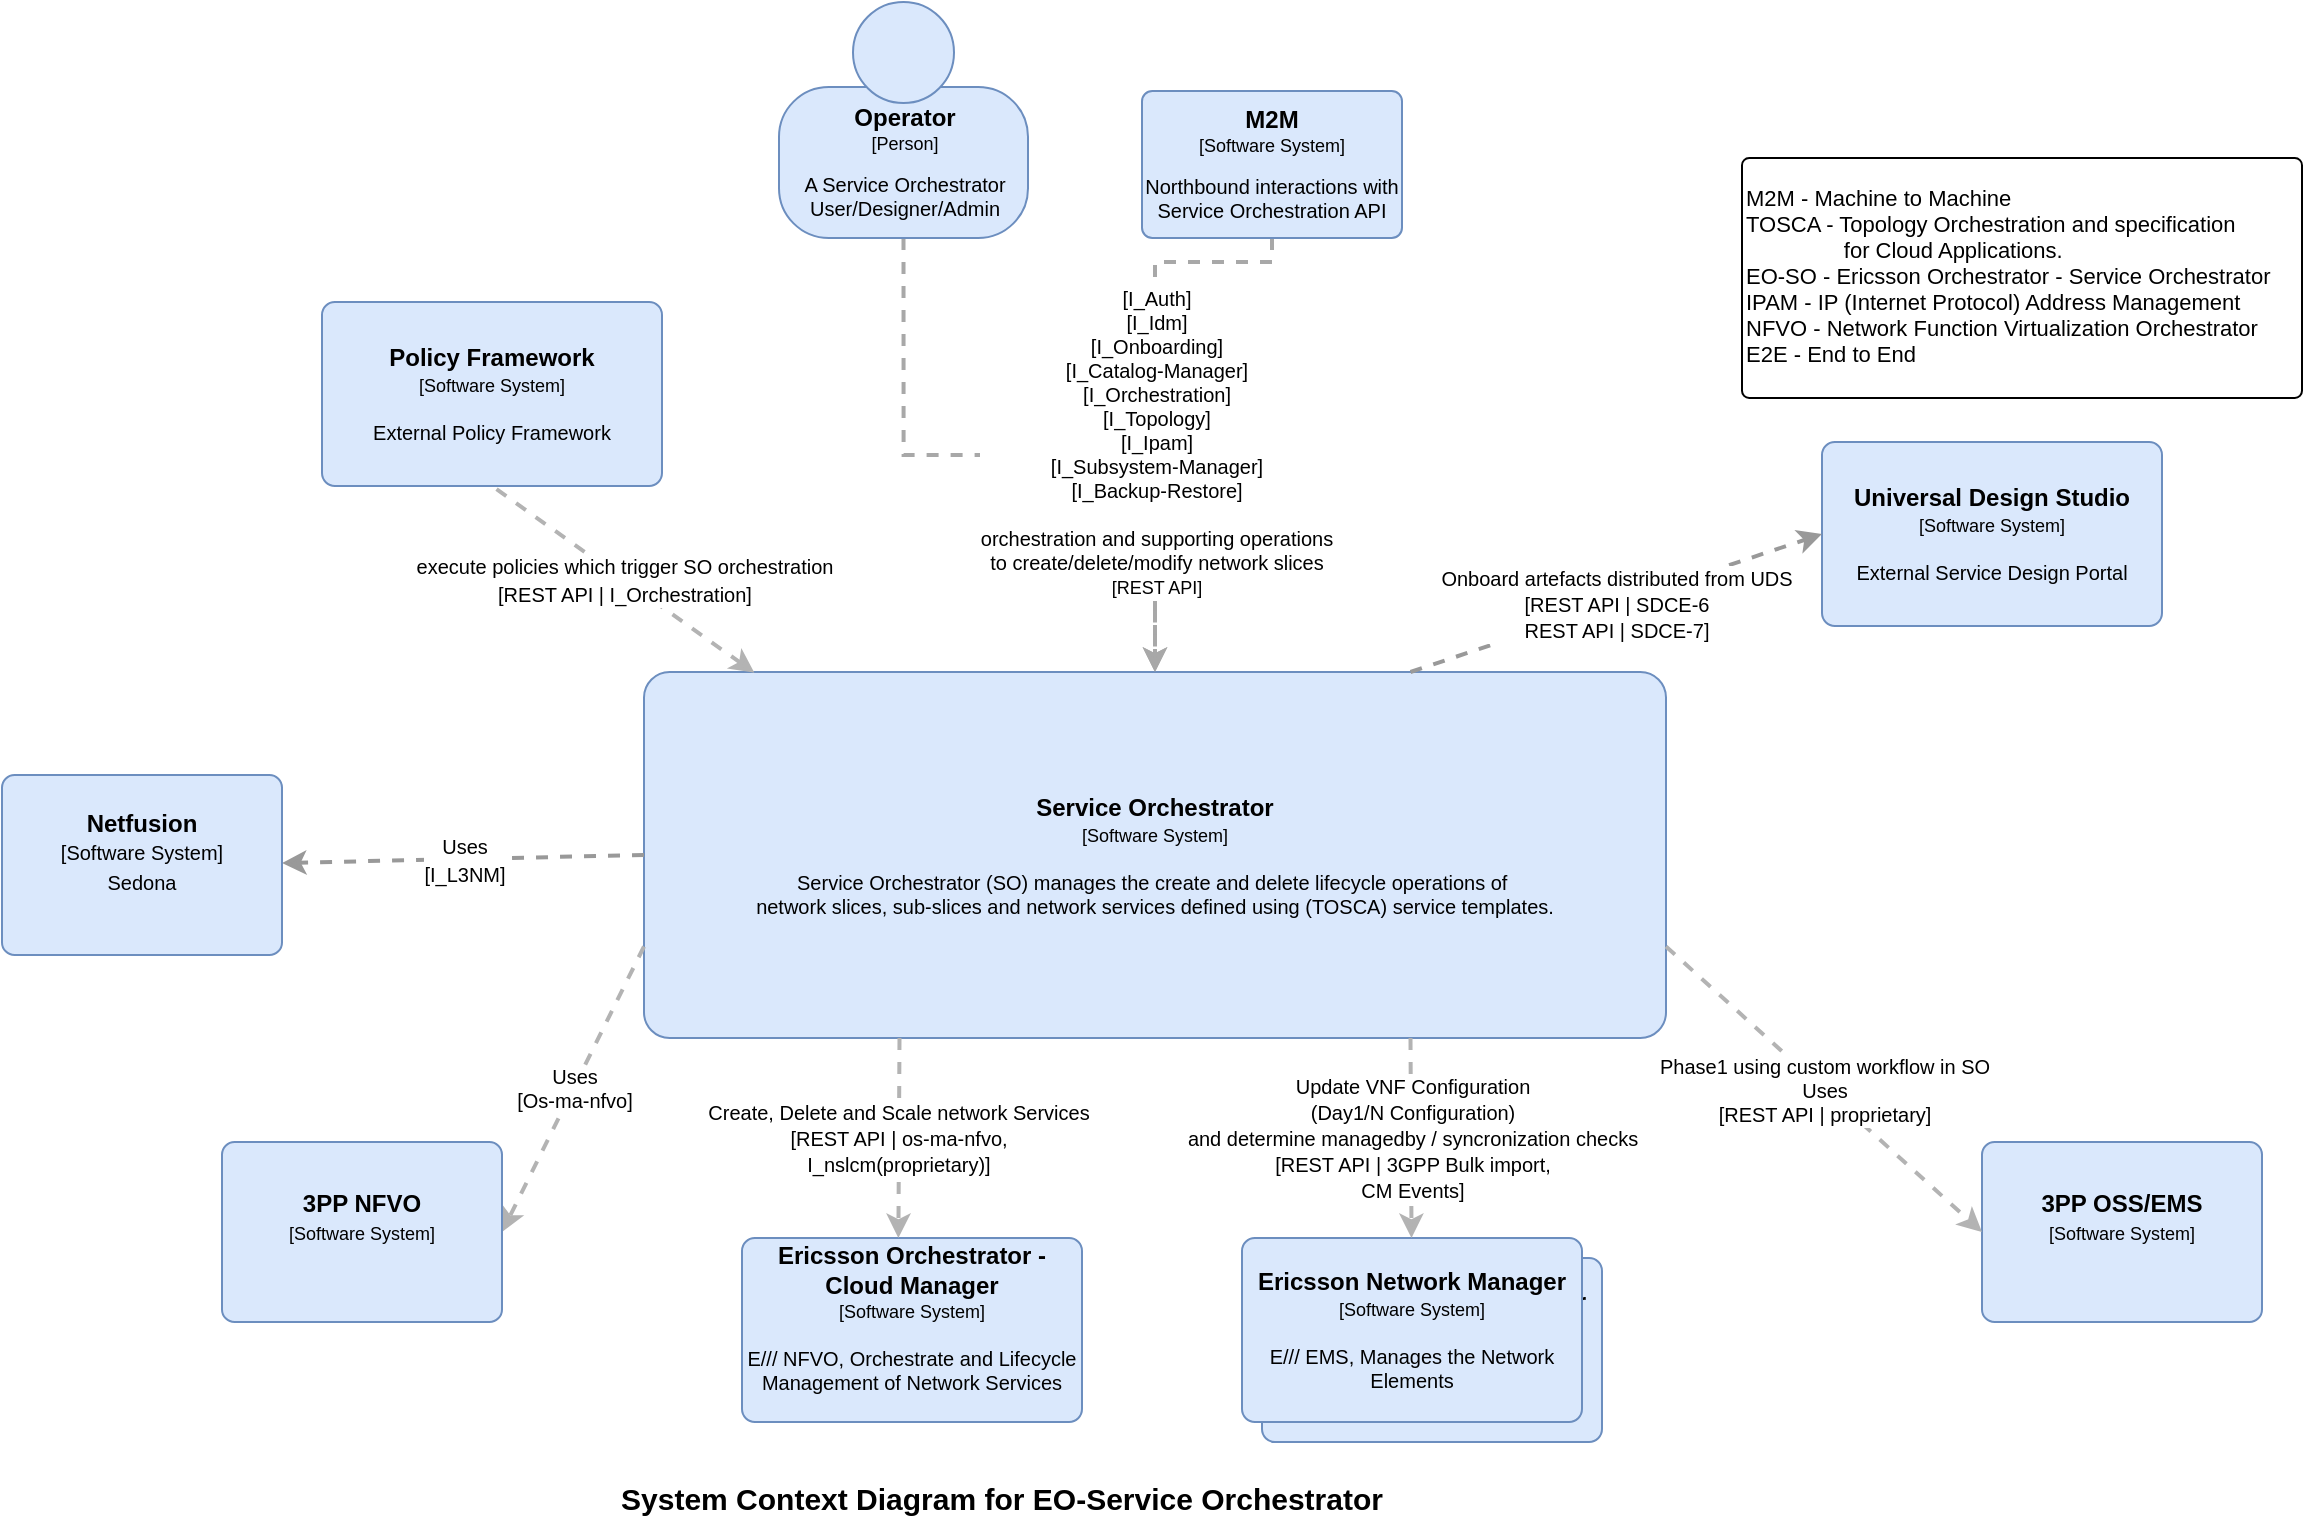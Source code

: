 <mxfile version="12.9.13" type="device"><diagram id="9080bce2-0130-6992-16e5-27d92847cc87" name="Page-1"><mxGraphModel dx="1913" dy="816" grid="1" gridSize="10" guides="1" tooltips="1" connect="1" arrows="1" fold="1" page="1" pageScale="1" pageWidth="827" pageHeight="1169" math="0" shadow="0"><root><mxCell id="0"/><mxCell id="1" parent="0"/><object label="&lt;font size=&quot;1&quot;&gt;&lt;b style=&quot;font-size: 12px&quot;&gt;Ericsson Network Manager&lt;/b&gt;&lt;/font&gt;&lt;br&gt;&lt;font style=&quot;font-size: 9px&quot;&gt;[Software System]&lt;br&gt;&lt;/font&gt;&lt;br&gt;E/// EMS, Manages the Network Elements" c4Name="name" c4Type="SoftwareSystem" c4Description="Beschreibung" placeholders="1" id="i7wGSrLmGGgZ-3lb0E03-4"><mxCell style="rounded=1;labelBackgroundColor=none;fillColor=#dae8fc;fontColor=#000000;align=center;arcSize=7;strokeColor=#6c8ebf;fontSize=10;html=1;whiteSpace=wrap;" parent="1" vertex="1"><mxGeometry x="70" y="838" width="170" height="92" as="geometry"/><C4SoftwareSystem as="c4"/></mxCell></object><object label="" c4Type="Relationship" c4Description="Uses" c4Technology="https/REST" id="FpWN1IowKEYA4S5TVpo_-2"><mxCell style="edgeStyle=orthogonalEdgeStyle;rounded=0;jettySize=auto;orthogonalLoop=1;strokeColor=#A8A8A8;strokeWidth=2;fontColor=#000000;jumpStyle=none;dashed=1;exitX=0.5;exitY=1;fontSize=10;html=1;entryX=0.5;entryY=0;entryDx=0;entryDy=0;exitDx=0;exitDy=0;" parent="1" source="fToiVlu-ool7OKBdFFAY-98" target="fToiVlu-ool7OKBdFFAY-66" edge="1"><mxGeometry x="-0.092" y="-1" width="160" relative="1" as="geometry"><mxPoint x="-99.25" y="176.0" as="sourcePoint"/><mxPoint x="-101.25" y="555" as="targetPoint"/><mxPoint as="offset"/><Array as="points"><mxPoint x="75" y="340"/><mxPoint x="17" y="340"/></Array></mxGeometry><C4Relationship as="c4"/></mxCell></object><object label="M2M - Machine to Machine&#10;TOSCA - Topology Orchestration and specification &#10;                for Cloud Applications.&#10;EO-SO - Ericsson Orchestrator - Service Orchestrator&#10;IPAM - IP (Internet Protocol) Address Management&#10;NFVO - Network Function Virtualization Orchestrator&#10;E2E - End to End&#10;" placeholders="1" c4Name="name" c4Type="ExecutionEnvironment" c4Application="applicationAndVersion" id="fToiVlu-ool7OKBdFFAY-90"><mxCell style="rounded=1;labelBackgroundColor=none;fillColor=#ffffff;fontColor=#000000;align=left;arcSize=3;strokeColor=#000000;verticalAlign=bottom;fontSize=11;" parent="1" vertex="1"><mxGeometry x="310" y="288" width="280" height="120" as="geometry"/><C4ExecutionEnvironment as="c4"/></mxCell></object><mxCell id="2" value="" style="group;rounded=0;labelBackgroundColor=none;fillColor=none;fontColor=#000000;align=center;html=1;fontSize=8;" parent="1" vertex="1" connectable="0"><mxGeometry x="210" y="288" width="120" height="185" as="geometry"/><C4Person as="c4"/></mxCell><mxCell id="fToiVlu-ool7OKBdFFAY-65" value="" style="group;rounded=0;labelBackgroundColor=none;fillColor=none;fontColor=#000000;align=center;html=1;fontSize=8;" parent="1" vertex="1" connectable="0"><mxGeometry x="210" y="288" width="120" height="185" as="geometry"/><C4Person as="c4"/></mxCell><object label="&lt;span style=&quot;font-size: 12px&quot;&gt;&lt;b&gt;Service Orchestrator&lt;/b&gt;&lt;/span&gt;&lt;br&gt;&lt;font style=&quot;font-size: 9px&quot;&gt;[Software System]&lt;br&gt;&lt;/font&gt;&lt;br&gt;Service Orchestrator (SO) manages the create and delete lifecycle operations of&amp;nbsp;&lt;br&gt;network slices, sub-slices and network services defined using (TOSCA) service templates." c4Name="name" c4Type="SoftwareSystem" c4Description="Beschreibung" placeholders="1" id="fToiVlu-ool7OKBdFFAY-66"><mxCell style="rounded=1;labelBackgroundColor=none;fillColor=#dae8fc;fontColor=#000000;align=center;arcSize=7;strokeColor=#6c8ebf;fontSize=10;html=1;whiteSpace=wrap;" parent="1" vertex="1"><mxGeometry x="-239" y="545" width="511" height="183" as="geometry"/><C4SoftwareSystem as="c4"/></mxCell></object><object label="&lt;div&gt;&lt;div&gt;&lt;font color=&quot;#000000&quot;&gt;&lt;font style=&quot;font-size: 10px&quot;&gt;[I_Auth]&lt;/font&gt;&lt;br&gt;&lt;font style=&quot;font-size: 10px&quot;&gt;[I_Idm]&lt;br&gt;&lt;/font&gt;[I_Onboarding]&lt;br&gt;[I_Catalog-Manager]&lt;br&gt;&lt;/font&gt;&lt;/div&gt;&lt;div&gt;&lt;font color=&quot;#000000&quot;&gt;[I_Orchestration]&lt;/font&gt;&lt;/div&gt;&lt;div&gt;&lt;font color=&quot;#000000&quot;&gt;[I_Topology]&lt;/font&gt;&lt;/div&gt;&lt;/div&gt;&lt;div&gt;&lt;font color=&quot;#000000&quot;&gt;[I_Ipam]&lt;/font&gt;&lt;/div&gt;&lt;div&gt;&lt;font color=&quot;#000000&quot;&gt;[I_Subsystem-Manager]&lt;/font&gt;&lt;/div&gt;&lt;div&gt;&lt;font color=&quot;#000000&quot;&gt;[I_Backup-Restore]&lt;/font&gt;&lt;/div&gt;&lt;div&gt;&lt;font color=&quot;#000000&quot;&gt;&lt;br&gt;&lt;/font&gt;&lt;/div&gt;&lt;div&gt;&lt;font color=&quot;#000000&quot;&gt;orchestration and supporting operations&lt;/font&gt;&lt;/div&gt;&lt;div&gt;&lt;font color=&quot;#000000&quot;&gt;to create/delete/modify network slices&lt;/font&gt;&lt;/div&gt;&lt;span style=&quot;font-size: 9px&quot;&gt;&lt;font color=&quot;#000000&quot;&gt;[REST API]&lt;/font&gt;&lt;/span&gt;" c4Type="Relationship" c4Description="Uses" c4Technology="https/REST" id="fToiVlu-ool7OKBdFFAY-97"><mxCell style="edgeStyle=orthogonalEdgeStyle;rounded=0;jettySize=auto;orthogonalLoop=1;strokeColor=#A8A8A8;strokeWidth=2;fontColor=#FF0000;jumpStyle=none;dashed=1;exitX=0.5;exitY=1;fontSize=10;html=1;entryX=0.5;entryY=0;entryDx=0;entryDy=0;" parent="1" source="fToiVlu-ool7OKBdFFAY-95" target="fToiVlu-ool7OKBdFFAY-66" edge="1"><mxGeometry x="0.37" y="7" width="160" relative="1" as="geometry"><mxPoint x="-58" y="894.5" as="sourcePoint"/><mxPoint x="122" y="544" as="targetPoint"/><mxPoint x="-7" y="-7" as="offset"/></mxGeometry><C4Relationship as="c4"/></mxCell></object><object label="&lt;font style=&quot;font-size: 12px&quot;&gt;&lt;b&gt;M2M&lt;/b&gt;&lt;/font&gt;&lt;br style=&quot;font-size: 9px&quot;&gt;&lt;span style=&quot;font-size: 9px&quot;&gt;[Software System]&lt;/span&gt;&lt;br style=&quot;font-size: 9px&quot;&gt;&lt;br style=&quot;font-size: 9px&quot;&gt;&lt;span style=&quot;font-size: 10px&quot;&gt;Northbound interactions with Service Orchestration API&lt;/span&gt;" placeholders="1" c4Name="name" c4Type="SoftwareSystem" c4Description="Beschreibung" id="fToiVlu-ool7OKBdFFAY-98"><mxCell style="rounded=1;labelBackgroundColor=none;fillColor=#dae8fc;fontColor=#000000;align=center;arcSize=7;strokeColor=#6c8ebf;fontSize=8;whiteSpace=wrap;html=1;" parent="1" vertex="1"><mxGeometry x="10" y="254.5" width="130" height="73.5" as="geometry"/><C4SoftwareSystem as="c4"/></mxCell></object><mxCell id="5wrKF7MLtoLTWClwDlvw-61" value="System Context Diagram for EO-Service Orchestrator" style="text;html=1;strokeColor=none;fillColor=none;align=center;verticalAlign=middle;whiteSpace=wrap;rounded=0;fontSize=15;fontStyle=1" parent="1" vertex="1"><mxGeometry x="-320" y="948" width="520" height="20" as="geometry"/></mxCell><mxCell id="sgm8uCze52HkmeBx0T5q-63" value="" style="group" parent="1" vertex="1" connectable="0"><mxGeometry x="-171.5" y="210" width="124.5" height="118" as="geometry"/></mxCell><object label="&lt;font style=&quot;font-size: 12px&quot;&gt;&lt;b&gt;Operator&lt;/b&gt;&lt;/font&gt;&lt;br&gt;&lt;font style=&quot;font-size: 9px&quot;&gt;[Person]&lt;/font&gt;&lt;br&gt;&lt;br&gt;&lt;font style=&quot;font-size: 10px&quot;&gt;A Service Orchestrator&lt;br&gt;User/Designer/Admin&lt;/font&gt;" placeholders="1" c4Name="Vendor" c4Type="body" c4Description="VNF Supplier" id="fToiVlu-ool7OKBdFFAY-95"><mxCell style="rounded=1;labelBackgroundColor=none;fillColor=#dae8fc;fontColor=#000000;align=center;arcSize=33;strokeColor=#6c8ebf;fontSize=8;whiteSpace=wrap;html=1;" parent="sgm8uCze52HkmeBx0T5q-63" vertex="1"><mxGeometry y="42.5" width="124.5" height="75.5" as="geometry"/><C4Person as="c4"/></mxCell></object><mxCell id="fToiVlu-ool7OKBdFFAY-96" value="" style="ellipse;whiteSpace=wrap;html=1;aspect=fixed;rounded=0;labelBackgroundColor=none;fillColor=#dae8fc;fontSize=8;fontColor=#000000;align=center;strokeColor=#6c8ebf;" parent="sgm8uCze52HkmeBx0T5q-63" vertex="1"><mxGeometry x="37" width="50.5" height="50.5" as="geometry"/><C4Person as="c4"/></mxCell><object label="&lt;font size=&quot;1&quot;&gt;&lt;b style=&quot;font-size: 12px&quot;&gt;Ericsson Network Manager&lt;/b&gt;&lt;/font&gt;&lt;br&gt;&lt;font style=&quot;font-size: 9px&quot;&gt;[Software System]&lt;br&gt;&lt;/font&gt;&lt;br&gt;E/// EMS, Manages the Network Elements" c4Name="name" c4Type="SoftwareSystem" c4Description="Beschreibung" placeholders="1" id="kHnqyUATF39zb_g5S4mS-67"><mxCell style="rounded=1;labelBackgroundColor=none;fillColor=#dae8fc;fontColor=#000000;align=center;arcSize=7;strokeColor=#6c8ebf;fontSize=10;html=1;whiteSpace=wrap;" parent="1" vertex="1"><mxGeometry x="60" y="828" width="170" height="92" as="geometry"/><C4SoftwareSystem as="c4"/></mxCell></object><object label="&lt;font style=&quot;font-size: 10px&quot;&gt;&lt;font style=&quot;font-size: 10px&quot;&gt;Update VNF Configuration&lt;br&gt;(Day1/N Configuration)&lt;br&gt;&lt;/font&gt;and determine managedby / syncronization checks&lt;br&gt;&lt;font style=&quot;font-size: 10px&quot;&gt;[REST API | 3GPP Bulk import, &lt;br&gt;CM Events]&lt;/font&gt;&lt;/font&gt;" c4Type="Relationship" c4Description="Or-Vi" c4Technology="interface" id="kHnqyUATF39zb_g5S4mS-68"><mxCell style="edgeStyle=none;rounded=0;jettySize=auto;orthogonalLoop=1;strokeColor=#B3B3B3;strokeWidth=2;fontColor=#000000;jumpStyle=none;dashed=1;fontSize=11;exitX=0.75;exitY=1;exitDx=0;exitDy=0;html=1;startArrow=none;startFill=0;" parent="1" source="fToiVlu-ool7OKBdFFAY-66" target="kHnqyUATF39zb_g5S4mS-67" edge="1"><mxGeometry width="160" relative="1" as="geometry"><mxPoint x="-100.125" y="738" as="sourcePoint"/><mxPoint x="-99.25" y="858" as="targetPoint"/></mxGeometry><C4Relationship as="c4"/></mxCell></object><object label="&lt;font size=&quot;1&quot;&gt;&lt;b style=&quot;font-size: 12px&quot;&gt;Ericsson Orchestrator -Cloud Manager&lt;/b&gt;&lt;/font&gt;&lt;br&gt;&lt;font style=&quot;font-size: 9px&quot;&gt;[Software System]&lt;br&gt;&lt;/font&gt;&lt;br&gt;E/// NFVO, Orchestrate and Lifecycle Management of Network Services&lt;br&gt;&amp;nbsp;" c4Name="name" c4Type="SoftwareSystem" c4Description="Beschreibung" placeholders="1" id="S4mccusP72IshxPMgjs9-61"><mxCell style="rounded=1;labelBackgroundColor=none;fillColor=#dae8fc;fontColor=#000000;align=center;arcSize=7;strokeColor=#6c8ebf;fontSize=10;html=1;whiteSpace=wrap;" parent="1" vertex="1"><mxGeometry x="-190" y="828" width="170" height="92" as="geometry"/><C4SoftwareSystem as="c4"/></mxCell></object><object label="&lt;font style=&quot;font-size: 10px&quot;&gt;Create, Delete and Scale network Services&lt;br&gt;&lt;font style=&quot;font-size: 10px&quot;&gt;[REST API | os-ma-nfvo,&lt;br&gt;I_nslcm(proprietary)]&lt;/font&gt;&lt;/font&gt;" c4Type="Relationship" c4Description="Or-Vi" c4Technology="interface" id="S4mccusP72IshxPMgjs9-62"><mxCell style="edgeStyle=none;rounded=0;jettySize=auto;orthogonalLoop=1;strokeColor=#B3B3B3;strokeWidth=2;fontColor=#000000;jumpStyle=none;dashed=1;fontSize=11;exitX=0.25;exitY=1;exitDx=0;exitDy=0;html=1;entryX=0.46;entryY=0;entryDx=0;entryDy=0;entryPerimeter=0;startArrow=none;startFill=0;" parent="1" source="fToiVlu-ool7OKBdFFAY-66" target="S4mccusP72IshxPMgjs9-61" edge="1"><mxGeometry width="160" relative="1" as="geometry"><mxPoint x="146.625" y="738" as="sourcePoint"/><mxPoint x="145.31" y="908" as="targetPoint"/></mxGeometry><C4Relationship as="c4"/></mxCell></object><object label="&lt;div style=&quot;text-align: left&quot;&gt;&lt;div style=&quot;text-align: center ; font-size: 10px&quot;&gt;Uses&lt;br&gt;[Os-ma-nfvo]&lt;/div&gt;&lt;/div&gt;" c4Type="Relationship" c4Description="Beschreibung" c4Technology="technology" id="FpWN1IowKEYA4S5TVpo_-4"><mxCell style="edgeStyle=none;rounded=0;html=1;jettySize=auto;orthogonalLoop=1;strokeColor=#B3B3B3;strokeWidth=2;fontColor=#000000;jumpStyle=none;dashed=1;exitX=0;exitY=0.75;startArrow=none;startFill=0;entryX=1;entryY=0.5;exitDx=0;exitDy=0;entryDx=0;entryDy=0;" parent="1" source="fToiVlu-ool7OKBdFFAY-66" target="FpWN1IowKEYA4S5TVpo_-8" edge="1"><mxGeometry width="160" relative="1" as="geometry"><mxPoint x="-239.0" y="711.03" as="sourcePoint"/><mxPoint x="-341.08" y="768" as="targetPoint"/></mxGeometry><C4Relationship as="c4"/></mxCell></object><object label="&lt;b&gt;&lt;font style=&quot;font-size: 12px&quot;&gt;3PP NFVO&lt;/font&gt;&lt;/b&gt;&lt;br&gt;&lt;div&gt;&lt;font style=&quot;font-size: 9px&quot;&gt;[Software System]&lt;/font&gt;&lt;/div&gt;&lt;div&gt;&lt;br&gt;&lt;/div&gt;&lt;div&gt;&lt;/div&gt;" placeholders="1" c4Name="OSS/EMS" c4Type="SoftwareSystem" c4Description="" id="FpWN1IowKEYA4S5TVpo_-8"><mxCell style="rounded=1;whiteSpace=wrap;html=1;labelBackgroundColor=none;fillColor=#dae8fc;align=center;arcSize=7;strokeColor=#6c8ebf;" parent="1" vertex="1"><mxGeometry x="-450" y="780" width="140" height="90" as="geometry"/><C4SoftwareSystem as="c4"/></mxCell></object><object label="&lt;b&gt;&lt;font style=&quot;font-size: 12px&quot;&gt;3PP OSS/EMS&lt;/font&gt;&lt;/b&gt;&lt;br&gt;&lt;div&gt;&lt;font style=&quot;font-size: 9px&quot;&gt;[Software System]&lt;/font&gt;&lt;/div&gt;&lt;div&gt;&lt;br&gt;&lt;/div&gt;&lt;div&gt;&lt;/div&gt;" placeholders="1" c4Name="OSS/EMS" c4Type="SoftwareSystem" c4Description="" id="FpWN1IowKEYA4S5TVpo_-9"><mxCell style="rounded=1;whiteSpace=wrap;html=1;labelBackgroundColor=none;fillColor=#dae8fc;align=center;arcSize=7;strokeColor=#6c8ebf;" parent="1" vertex="1"><mxGeometry x="430" y="780" width="140" height="90" as="geometry"/><C4SoftwareSystem as="c4"/></mxCell></object><object label="&lt;div style=&quot;text-align: left&quot;&gt;&lt;div style=&quot;text-align: center ; font-size: 10px&quot;&gt;&lt;font color=&quot;#000000&quot;&gt;Phase1 using custom workflow in SO&lt;/font&gt;&lt;/div&gt;&lt;div style=&quot;text-align: center ; font-size: 10px&quot;&gt;&lt;font color=&quot;#000000&quot;&gt;Uses&lt;br&gt;[REST API | proprietary]&lt;/font&gt;&lt;br&gt;&lt;/div&gt;&lt;/div&gt;" c4Type="Relationship" c4Description="Beschreibung" c4Technology="technology" id="FpWN1IowKEYA4S5TVpo_-10"><mxCell style="edgeStyle=none;rounded=0;html=1;jettySize=auto;orthogonalLoop=1;strokeColor=#B3B3B3;strokeWidth=2;fontColor=#FF0000;jumpStyle=none;dashed=1;exitX=1;exitY=0.75;startArrow=none;startFill=0;entryX=0;entryY=0.5;entryDx=0;entryDy=0;exitDx=0;exitDy=0;endArrow=classic;endFill=1;" parent="1" source="fToiVlu-ool7OKBdFFAY-66" target="FpWN1IowKEYA4S5TVpo_-9" edge="1"><mxGeometry width="160" relative="1" as="geometry"><mxPoint x="-229" y="721.03" as="sourcePoint"/><mxPoint x="-390" y="781.03" as="targetPoint"/></mxGeometry><C4Relationship as="c4"/></mxCell></object><object label="&lt;span style=&quot;font-size: 12px&quot;&gt;&lt;b&gt;Universal Design Studio&lt;/b&gt;&lt;/span&gt;&lt;br&gt;&lt;font style=&quot;font-size: 9px&quot;&gt;[Software System]&lt;br&gt;&lt;/font&gt;&lt;br&gt;External Service Design Portal" c4Name="name" c4Type="SoftwareSystem" c4Description="Beschreibung" placeholders="1" id="Nq5mWmRLmQEHInNtKQZc-5"><mxCell style="rounded=1;labelBackgroundColor=none;fillColor=#dae8fc;align=center;arcSize=7;strokeColor=#6c8ebf;fontSize=10;html=1;whiteSpace=wrap;" parent="1" vertex="1"><mxGeometry x="350" y="430" width="170" height="92" as="geometry"/><C4SoftwareSystem as="c4"/></mxCell></object><object label="&lt;font style=&quot;font-size: 10px&quot;&gt;&lt;font color=&quot;#000000&quot;&gt;&lt;font style=&quot;font-size: 10px&quot;&gt;Onboard artefacts distributed from UDS&lt;/font&gt;&lt;br&gt;&lt;/font&gt;&lt;font style=&quot;font-size: 10px&quot;&gt;&lt;font color=&quot;#000000&quot;&gt;[REST API | SDCE-6&lt;br&gt;REST API | SDCE-7]&lt;/font&gt;&lt;br&gt;&lt;/font&gt;&lt;/font&gt;" c4Type="Relationship" c4Description="Or-Vi" c4Technology="interface" id="Nq5mWmRLmQEHInNtKQZc-6"><mxCell style="edgeStyle=none;rounded=0;jettySize=auto;orthogonalLoop=1;strokeColor=#999999;strokeWidth=2;fontColor=#97D077;jumpStyle=none;dashed=1;fontSize=11;exitX=0.75;exitY=0;exitDx=0;exitDy=0;html=1;startArrow=none;startFill=0;entryX=0;entryY=0.5;entryDx=0;entryDy=0;endArrow=classic;endFill=1;" parent="1" source="fToiVlu-ool7OKBdFFAY-66" target="Nq5mWmRLmQEHInNtKQZc-5" edge="1"><mxGeometry width="160" relative="1" as="geometry"><mxPoint x="154.25" y="738" as="sourcePoint"/><mxPoint x="154.764" y="838" as="targetPoint"/></mxGeometry><C4Relationship as="c4"/></mxCell></object><object label="&lt;font color=&quot;#000000&quot;&gt;&lt;span style=&quot;font-size: 12px&quot;&gt;&lt;b&gt;Policy Framework&lt;/b&gt;&lt;/span&gt;&lt;br&gt;&lt;font style=&quot;font-size: 9px&quot;&gt;[Software System]&lt;br&gt;&lt;/font&gt;&lt;br&gt;External Policy Framework&lt;/font&gt;" c4Name="name" c4Type="SoftwareSystem" c4Description="Beschreibung" placeholders="1" id="Nq5mWmRLmQEHInNtKQZc-16"><mxCell style="rounded=1;labelBackgroundColor=none;fillColor=#dae8fc;align=center;arcSize=7;strokeColor=#6c8ebf;fontSize=10;html=1;whiteSpace=wrap;" parent="1" vertex="1"><mxGeometry x="-400" y="360" width="170" height="92" as="geometry"/><C4SoftwareSystem as="c4"/></mxCell></object><object label="&lt;font style=&quot;font-size: 10px&quot;&gt;&lt;font color=&quot;#000000&quot;&gt;&lt;font style=&quot;font-size: 10px&quot;&gt;execute policies which trigger SO orchestration&lt;/font&gt;&lt;br&gt;&lt;/font&gt;&lt;font style=&quot;font-size: 10px&quot;&gt;&lt;font color=&quot;#000000&quot;&gt;[REST API | I_Orchestration]&lt;/font&gt;&lt;br&gt;&lt;/font&gt;&lt;/font&gt;" c4Type="Relationship" c4Description="Or-Vi" c4Technology="interface" id="Nq5mWmRLmQEHInNtKQZc-17"><mxCell style="edgeStyle=none;rounded=0;jettySize=auto;orthogonalLoop=1;strokeColor=#B3B3B3;strokeWidth=2;fontColor=#97D077;jumpStyle=none;dashed=1;fontSize=11;exitX=0.108;exitY=0.002;exitDx=0;exitDy=0;html=1;startArrow=classic;startFill=1;exitPerimeter=0;entryX=0.5;entryY=1;entryDx=0;entryDy=0;endArrow=none;endFill=0;" parent="1" source="fToiVlu-ool7OKBdFFAY-66" target="Nq5mWmRLmQEHInNtKQZc-16" edge="1"><mxGeometry width="160" relative="1" as="geometry"><mxPoint x="-449.912" y="729.046" as="sourcePoint"/><mxPoint x="-571.236" y="846" as="targetPoint"/></mxGeometry><C4Relationship as="c4"/></mxCell></object><object label="&lt;div style=&quot;text-align: left&quot;&gt;&lt;div style=&quot;text-align: center&quot;&gt;&lt;span style=&quot;font-size: 10px&quot;&gt;&lt;font style=&quot;font-size: 10px&quot; color=&quot;#000000&quot;&gt;Uses&lt;br&gt;[I_L3NM]&lt;/font&gt;&lt;/span&gt;&lt;/div&gt;&lt;/div&gt;" c4Type="Relationship" c4Description="Beschreibung" c4Technology="technology" id="i7wGSrLmGGgZ-3lb0E03-2"><mxCell style="edgeStyle=none;rounded=0;html=1;jettySize=auto;orthogonalLoop=1;strokeColor=#999999;strokeWidth=2;fontColor=#FF3333;jumpStyle=none;dashed=1;entryX=1;entryY=0.489;entryPerimeter=0;exitX=0;exitY=0.5;exitDx=0;exitDy=0;startArrow=none;startFill=0;endArrow=classic;endFill=1;" parent="1" target="i7wGSrLmGGgZ-3lb0E03-3" edge="1"><mxGeometry width="160" relative="1" as="geometry"><mxPoint x="-239" y="636.5" as="sourcePoint"/><mxPoint x="-331.08" y="688" as="targetPoint"/></mxGeometry><C4Relationship as="c4"/></mxCell></object><object label="&lt;b&gt;&lt;font style=&quot;font-size: 12px&quot;&gt;Netfusion&lt;/font&gt;&lt;/b&gt;&lt;br&gt;&lt;div&gt;&lt;font style=&quot;font-size: 10px&quot;&gt;[Software System]&lt;/font&gt;&lt;/div&gt;&lt;div&gt;&lt;font style=&quot;font-size: 10px&quot;&gt;Sedona&lt;/font&gt;&lt;/div&gt;&lt;div&gt;&lt;br&gt;&lt;/div&gt;&lt;div&gt;&lt;/div&gt;" placeholders="1" c4Name="OSS/EMS" c4Type="SoftwareSystem" c4Description="" id="i7wGSrLmGGgZ-3lb0E03-3"><mxCell style="rounded=1;whiteSpace=wrap;html=1;labelBackgroundColor=none;fillColor=#dae8fc;align=center;arcSize=7;strokeColor=#6c8ebf;" parent="1" vertex="1"><mxGeometry x="-560" y="596.5" width="140" height="90" as="geometry"/><C4SoftwareSystem as="c4"/></mxCell></object></root></mxGraphModel></diagram></mxfile>
